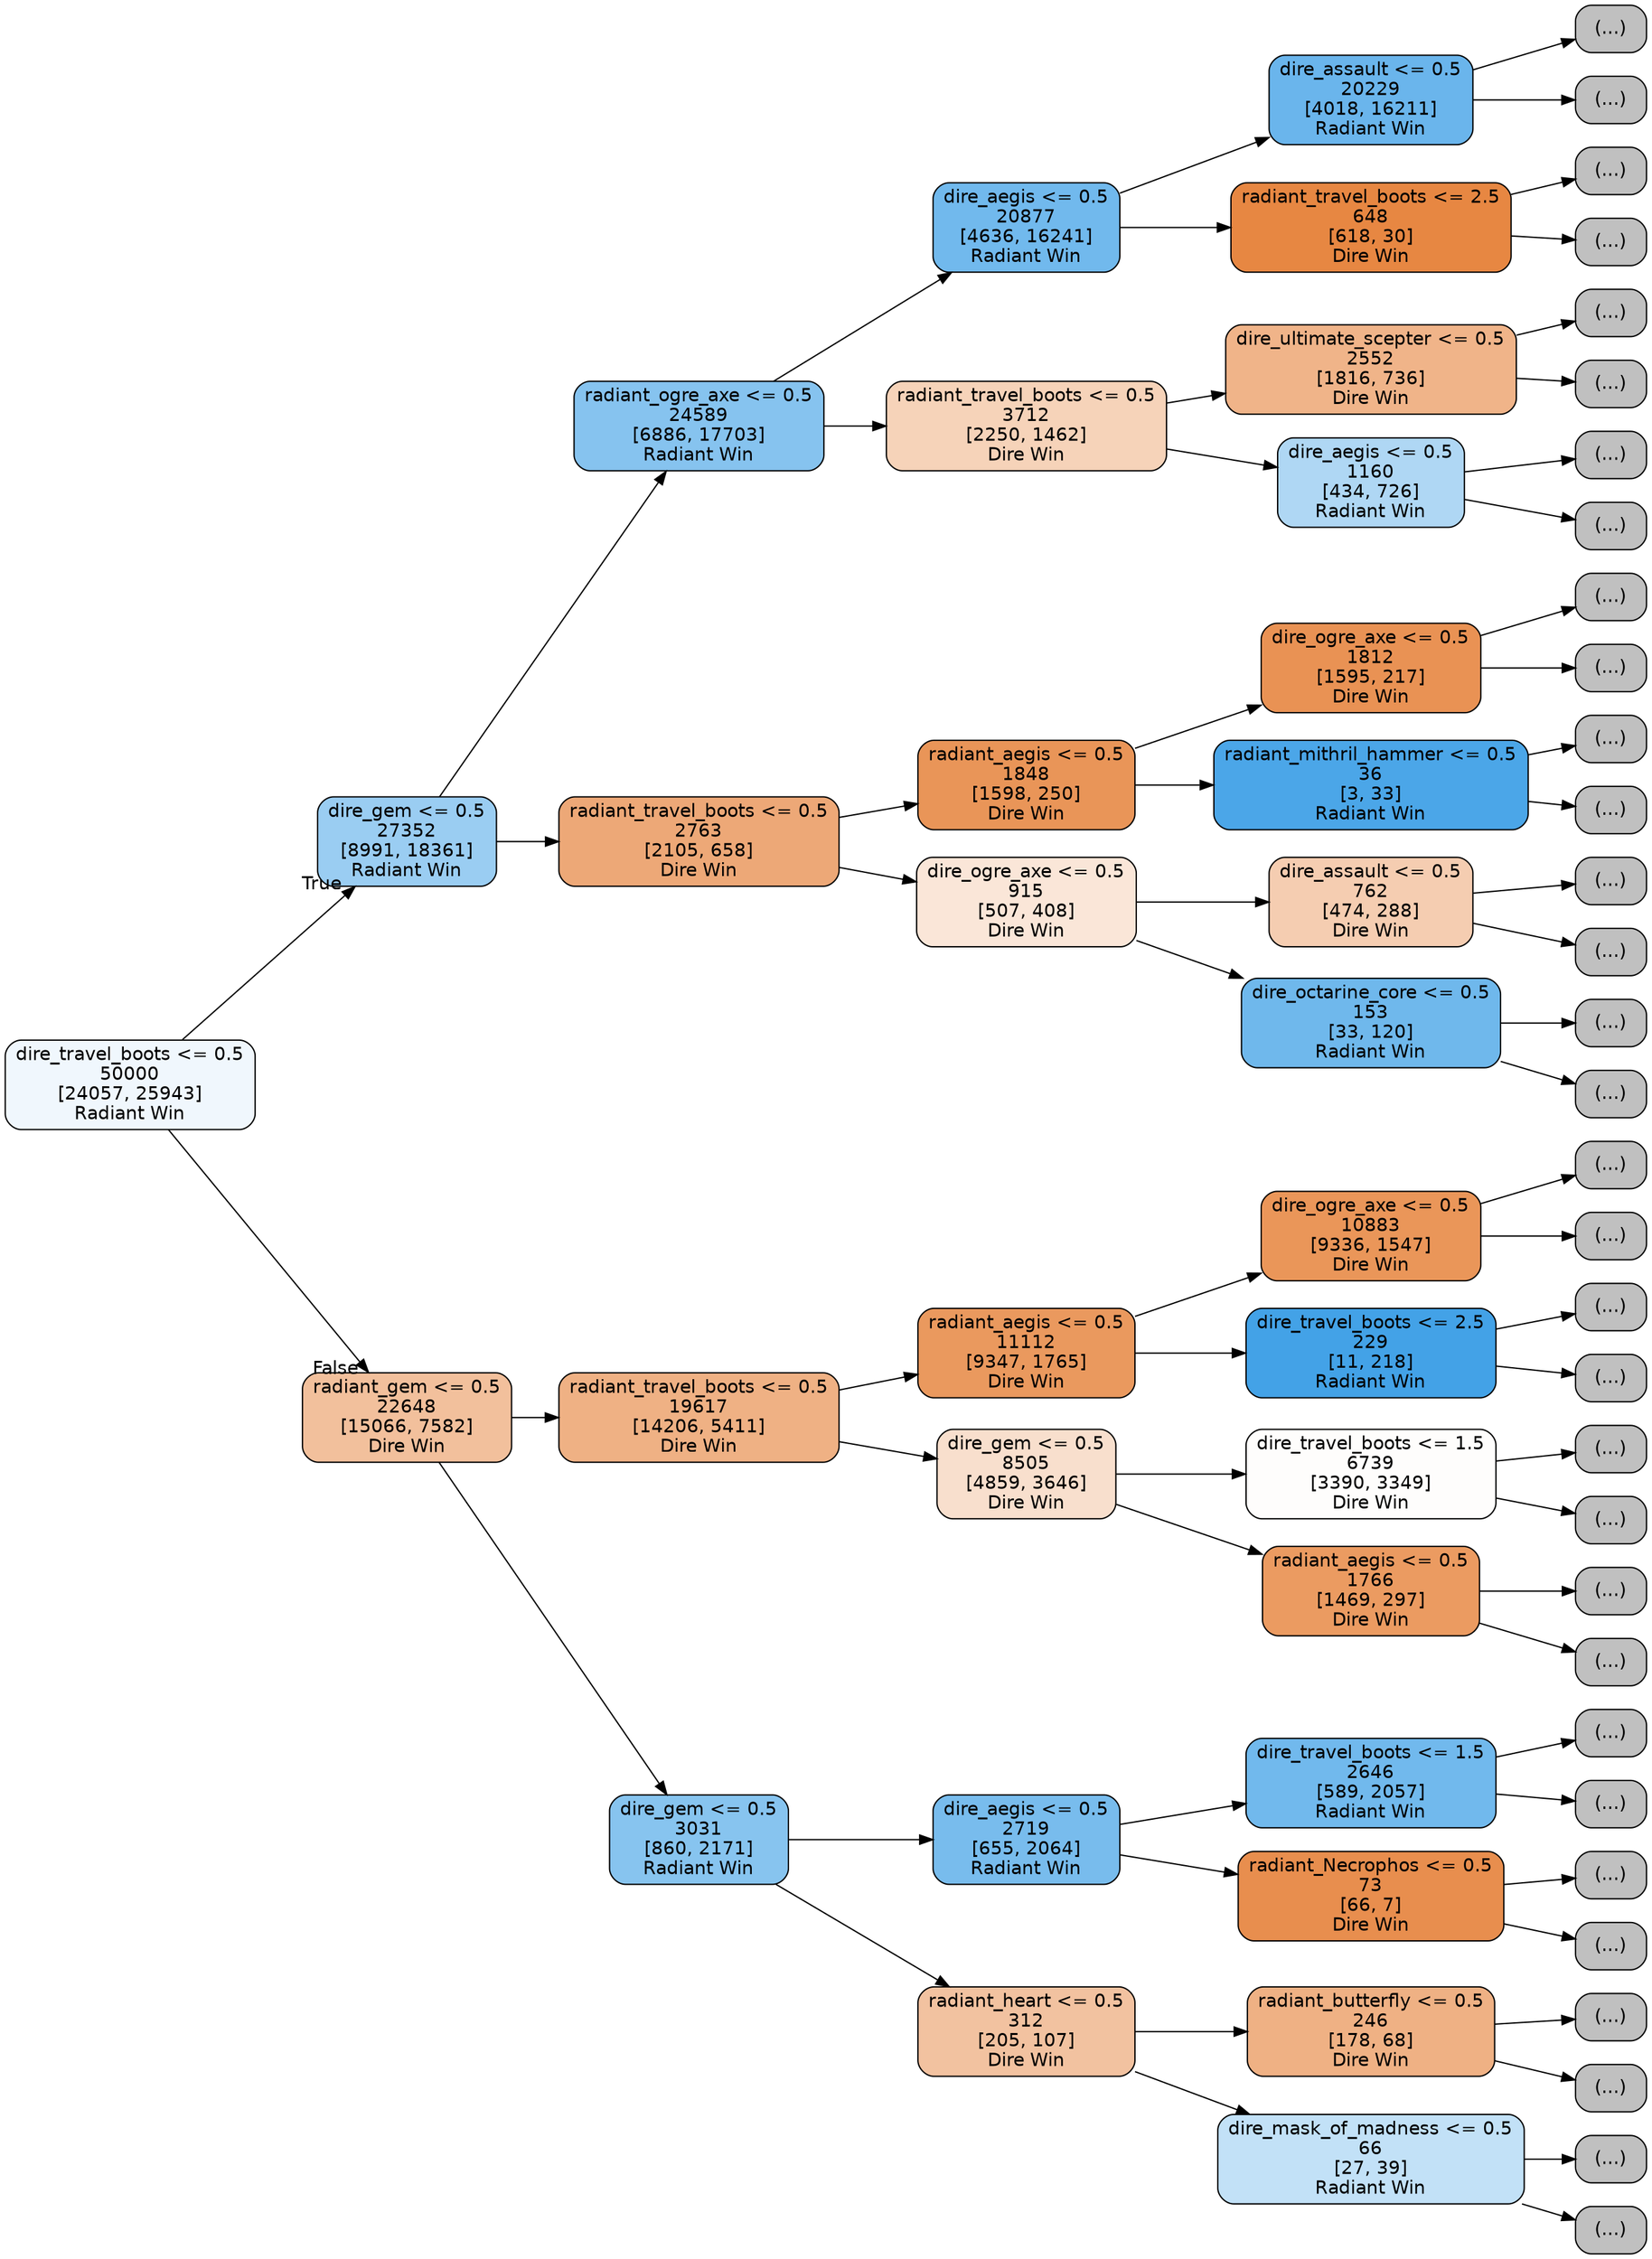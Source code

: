 digraph Tree {
node [shape=box, style="filled, rounded", color="black", fontname=helvetica] ;
edge [fontname=helvetica] ;
rankdir=LR ;
0 [label="dire_travel_boots <= 0.5\n50000\n[24057, 25943]\nRadiant Win", fillcolor="#399de513"] ;
1 [label="dire_gem <= 0.5\n27352\n[8991, 18361]\nRadiant Win", fillcolor="#399de582"] ;
0 -> 1 [labeldistance=2.5, labelangle=-45, headlabel="True"] ;
2 [label="radiant_ogre_axe <= 0.5\n24589\n[6886, 17703]\nRadiant Win", fillcolor="#399de59c"] ;
1 -> 2 ;
3 [label="dire_aegis <= 0.5\n20877\n[4636, 16241]\nRadiant Win", fillcolor="#399de5b6"] ;
2 -> 3 ;
4 [label="dire_assault <= 0.5\n20229\n[4018, 16211]\nRadiant Win", fillcolor="#399de5c0"] ;
3 -> 4 ;
5 [label="(...)", fillcolor="#C0C0C0"] ;
4 -> 5 ;
648 [label="(...)", fillcolor="#C0C0C0"] ;
4 -> 648 ;
1011 [label="radiant_travel_boots <= 2.5\n648\n[618, 30]\nDire Win", fillcolor="#e58139f3"] ;
3 -> 1011 ;
1012 [label="(...)", fillcolor="#C0C0C0"] ;
1011 -> 1012 ;
1053 [label="(...)", fillcolor="#C0C0C0"] ;
1011 -> 1053 ;
1056 [label="radiant_travel_boots <= 0.5\n3712\n[2250, 1462]\nDire Win", fillcolor="#e5813959"] ;
2 -> 1056 ;
1057 [label="dire_ultimate_scepter <= 0.5\n2552\n[1816, 736]\nDire Win", fillcolor="#e5813998"] ;
1056 -> 1057 ;
1058 [label="(...)", fillcolor="#C0C0C0"] ;
1057 -> 1058 ;
1187 [label="(...)", fillcolor="#C0C0C0"] ;
1057 -> 1187 ;
1342 [label="dire_aegis <= 0.5\n1160\n[434, 726]\nRadiant Win", fillcolor="#399de567"] ;
1056 -> 1342 ;
1343 [label="(...)", fillcolor="#C0C0C0"] ;
1342 -> 1343 ;
1524 [label="(...)", fillcolor="#C0C0C0"] ;
1342 -> 1524 ;
1529 [label="radiant_travel_boots <= 0.5\n2763\n[2105, 658]\nDire Win", fillcolor="#e58139af"] ;
1 -> 1529 ;
1530 [label="radiant_aegis <= 0.5\n1848\n[1598, 250]\nDire Win", fillcolor="#e58139d7"] ;
1529 -> 1530 ;
1531 [label="dire_ogre_axe <= 0.5\n1812\n[1595, 217]\nDire Win", fillcolor="#e58139dc"] ;
1530 -> 1531 ;
1532 [label="(...)", fillcolor="#C0C0C0"] ;
1531 -> 1532 ;
1659 [label="(...)", fillcolor="#C0C0C0"] ;
1531 -> 1659 ;
1694 [label="radiant_mithril_hammer <= 0.5\n36\n[3, 33]\nRadiant Win", fillcolor="#399de5e8"] ;
1530 -> 1694 ;
1695 [label="(...)", fillcolor="#C0C0C0"] ;
1694 -> 1695 ;
1698 [label="(...)", fillcolor="#C0C0C0"] ;
1694 -> 1698 ;
1699 [label="dire_ogre_axe <= 0.5\n915\n[507, 408]\nDire Win", fillcolor="#e5813932"] ;
1529 -> 1699 ;
1700 [label="dire_assault <= 0.5\n762\n[474, 288]\nDire Win", fillcolor="#e5813964"] ;
1699 -> 1700 ;
1701 [label="(...)", fillcolor="#C0C0C0"] ;
1700 -> 1701 ;
1832 [label="(...)", fillcolor="#C0C0C0"] ;
1700 -> 1832 ;
1893 [label="dire_octarine_core <= 0.5\n153\n[33, 120]\nRadiant Win", fillcolor="#399de5b9"] ;
1699 -> 1893 ;
1894 [label="(...)", fillcolor="#C0C0C0"] ;
1893 -> 1894 ;
1923 [label="(...)", fillcolor="#C0C0C0"] ;
1893 -> 1923 ;
1926 [label="radiant_gem <= 0.5\n22648\n[15066, 7582]\nDire Win", fillcolor="#e581397f"] ;
0 -> 1926 [labeldistance=2.5, labelangle=45, headlabel="False"] ;
1927 [label="radiant_travel_boots <= 0.5\n19617\n[14206, 5411]\nDire Win", fillcolor="#e581399e"] ;
1926 -> 1927 ;
1928 [label="radiant_aegis <= 0.5\n11112\n[9347, 1765]\nDire Win", fillcolor="#e58139cf"] ;
1927 -> 1928 ;
1929 [label="dire_ogre_axe <= 0.5\n10883\n[9336, 1547]\nDire Win", fillcolor="#e58139d5"] ;
1928 -> 1929 ;
1930 [label="(...)", fillcolor="#C0C0C0"] ;
1929 -> 1930 ;
2417 [label="(...)", fillcolor="#C0C0C0"] ;
1929 -> 2417 ;
2626 [label="dire_travel_boots <= 2.5\n229\n[11, 218]\nRadiant Win", fillcolor="#399de5f2"] ;
1928 -> 2626 ;
2627 [label="(...)", fillcolor="#C0C0C0"] ;
2626 -> 2627 ;
2644 [label="(...)", fillcolor="#C0C0C0"] ;
2626 -> 2644 ;
2647 [label="dire_gem <= 0.5\n8505\n[4859, 3646]\nDire Win", fillcolor="#e5813940"] ;
1927 -> 2647 ;
2648 [label="dire_travel_boots <= 1.5\n6739\n[3390, 3349]\nDire Win", fillcolor="#e5813903"] ;
2647 -> 2648 ;
2649 [label="(...)", fillcolor="#C0C0C0"] ;
2648 -> 2649 ;
3156 [label="(...)", fillcolor="#C0C0C0"] ;
2648 -> 3156 ;
3465 [label="radiant_aegis <= 0.5\n1766\n[1469, 297]\nDire Win", fillcolor="#e58139cb"] ;
2647 -> 3465 ;
3466 [label="(...)", fillcolor="#C0C0C0"] ;
3465 -> 3466 ;
3685 [label="(...)", fillcolor="#C0C0C0"] ;
3465 -> 3685 ;
3690 [label="dire_gem <= 0.5\n3031\n[860, 2171]\nRadiant Win", fillcolor="#399de59a"] ;
1926 -> 3690 ;
3691 [label="dire_aegis <= 0.5\n2719\n[655, 2064]\nRadiant Win", fillcolor="#399de5ae"] ;
3690 -> 3691 ;
3692 [label="dire_travel_boots <= 1.5\n2646\n[589, 2057]\nRadiant Win", fillcolor="#399de5b6"] ;
3691 -> 3692 ;
3693 [label="(...)", fillcolor="#C0C0C0"] ;
3692 -> 3693 ;
3908 [label="(...)", fillcolor="#C0C0C0"] ;
3692 -> 3908 ;
4063 [label="radiant_Necrophos <= 0.5\n73\n[66, 7]\nDire Win", fillcolor="#e58139e4"] ;
3691 -> 4063 ;
4064 [label="(...)", fillcolor="#C0C0C0"] ;
4063 -> 4064 ;
4075 [label="(...)", fillcolor="#C0C0C0"] ;
4063 -> 4075 ;
4076 [label="radiant_heart <= 0.5\n312\n[205, 107]\nDire Win", fillcolor="#e581397a"] ;
3690 -> 4076 ;
4077 [label="radiant_butterfly <= 0.5\n246\n[178, 68]\nDire Win", fillcolor="#e581399e"] ;
4076 -> 4077 ;
4078 [label="(...)", fillcolor="#C0C0C0"] ;
4077 -> 4078 ;
4127 [label="(...)", fillcolor="#C0C0C0"] ;
4077 -> 4127 ;
4146 [label="dire_mask_of_madness <= 0.5\n66\n[27, 39]\nRadiant Win", fillcolor="#399de54e"] ;
4076 -> 4146 ;
4147 [label="(...)", fillcolor="#C0C0C0"] ;
4146 -> 4147 ;
4166 [label="(...)", fillcolor="#C0C0C0"] ;
4146 -> 4166 ;
}